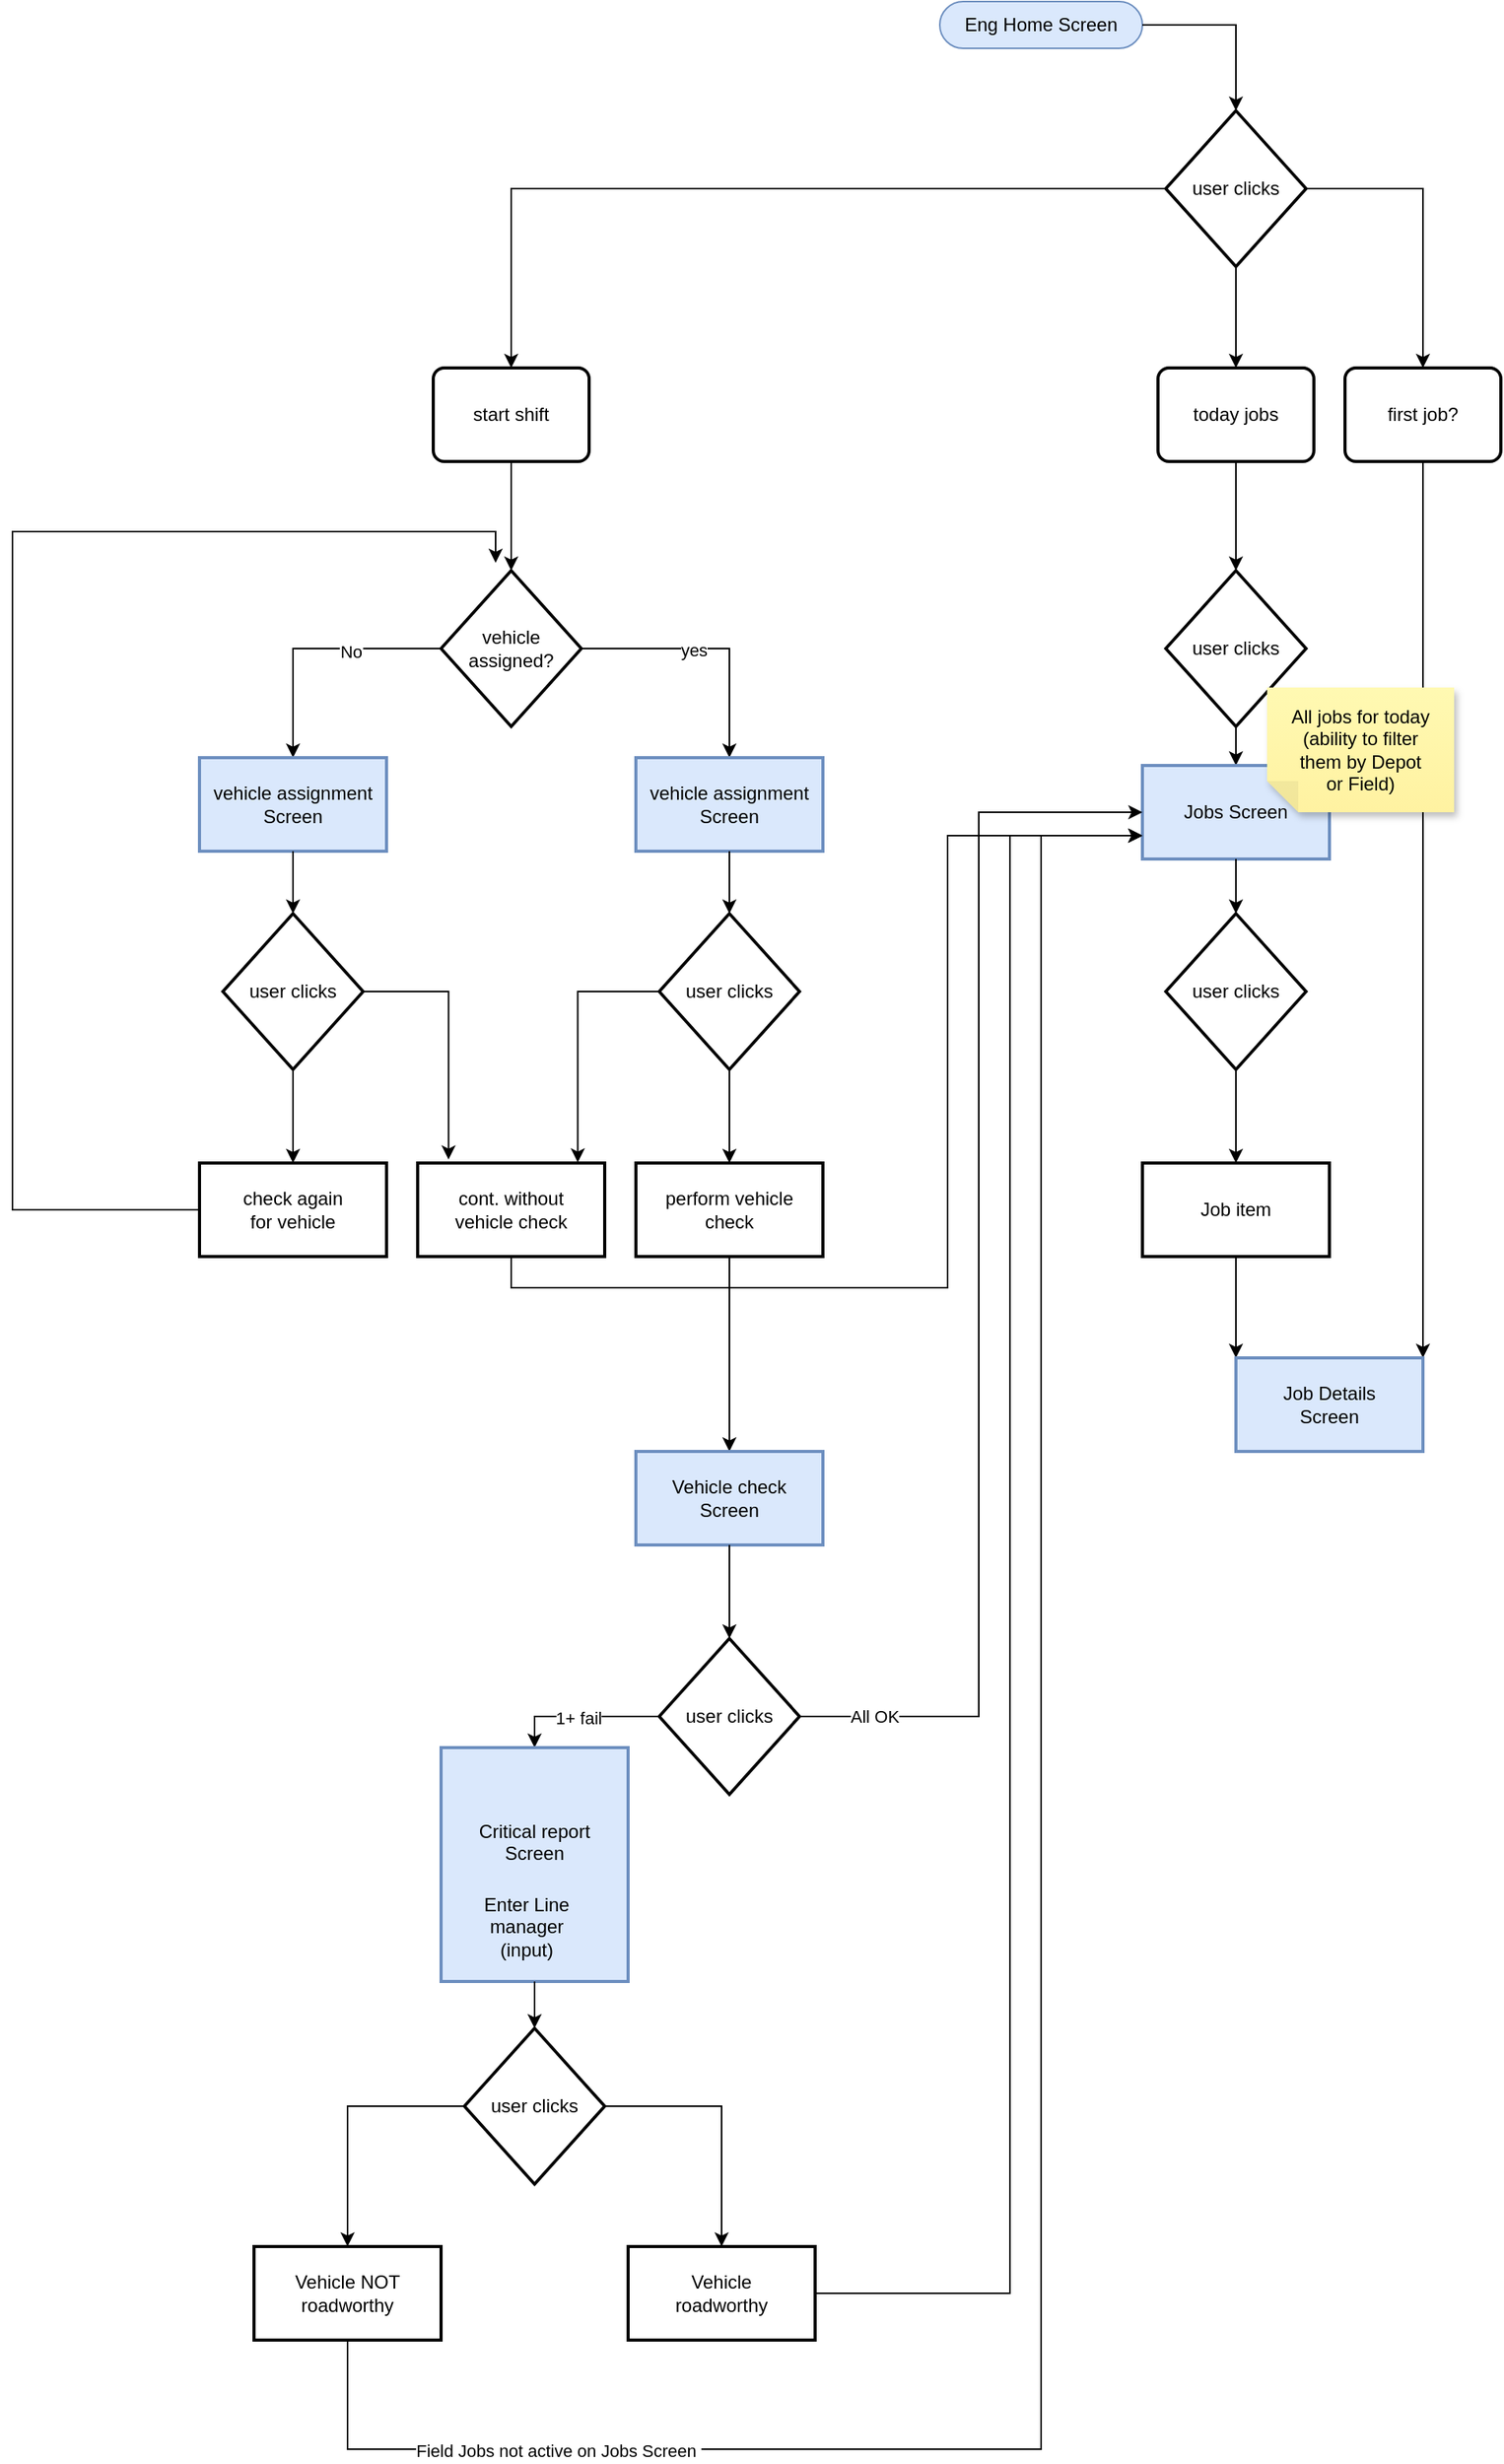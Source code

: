 <mxfile version="22.1.5" type="github">
  <diagram id="kgpKYQtTHZ0yAKxKKP6v" name="Page-1">
    <mxGraphModel dx="2386" dy="1653" grid="1" gridSize="10" guides="1" tooltips="1" connect="1" arrows="1" fold="1" page="1" pageScale="1" pageWidth="850" pageHeight="1100" math="0" shadow="0">
      <root>
        <mxCell id="0" />
        <mxCell id="1" parent="0" />
        <mxCell id="PvGmognT5EnWfmdFGkZc-1" value="Eng Home Screen" style="html=1;dashed=0;whiteSpace=wrap;shape=mxgraph.dfd.start;fillColor=#dae8fc;strokeColor=#6c8ebf;" parent="1" vertex="1">
          <mxGeometry x="135" y="30" width="130" height="30" as="geometry" />
        </mxCell>
        <mxCell id="PvGmognT5EnWfmdFGkZc-11" value="" style="edgeStyle=orthogonalEdgeStyle;rounded=0;orthogonalLoop=1;jettySize=auto;html=1;" parent="1" source="PvGmognT5EnWfmdFGkZc-8" target="PvGmognT5EnWfmdFGkZc-10" edge="1">
          <mxGeometry relative="1" as="geometry" />
        </mxCell>
        <mxCell id="PvGmognT5EnWfmdFGkZc-12" value="yes" style="edgeLabel;html=1;align=center;verticalAlign=middle;resizable=0;points=[];" parent="PvGmognT5EnWfmdFGkZc-11" vertex="1" connectable="0">
          <mxGeometry x="-0.125" y="-1" relative="1" as="geometry">
            <mxPoint as="offset" />
          </mxGeometry>
        </mxCell>
        <mxCell id="PvGmognT5EnWfmdFGkZc-34" style="edgeStyle=orthogonalEdgeStyle;rounded=0;orthogonalLoop=1;jettySize=auto;html=1;entryX=0.5;entryY=0;entryDx=0;entryDy=0;" parent="1" source="PvGmognT5EnWfmdFGkZc-8" target="PvGmognT5EnWfmdFGkZc-33" edge="1">
          <mxGeometry relative="1" as="geometry" />
        </mxCell>
        <mxCell id="PvGmognT5EnWfmdFGkZc-35" value="No" style="edgeLabel;html=1;align=center;verticalAlign=middle;resizable=0;points=[];" parent="PvGmognT5EnWfmdFGkZc-34" vertex="1" connectable="0">
          <mxGeometry x="-0.298" y="2" relative="1" as="geometry">
            <mxPoint as="offset" />
          </mxGeometry>
        </mxCell>
        <mxCell id="PvGmognT5EnWfmdFGkZc-8" value="vehicle&lt;br&gt;assigned?" style="strokeWidth=2;html=1;shape=mxgraph.flowchart.decision;whiteSpace=wrap;" parent="1" vertex="1">
          <mxGeometry x="-185" y="395" width="90" height="100" as="geometry" />
        </mxCell>
        <mxCell id="PvGmognT5EnWfmdFGkZc-10" value="vehicle assignment&lt;br&gt;Screen" style="whiteSpace=wrap;html=1;strokeWidth=2;fillColor=#dae8fc;strokeColor=#6c8ebf;" parent="1" vertex="1">
          <mxGeometry x="-60" y="515" width="120" height="60" as="geometry" />
        </mxCell>
        <mxCell id="3YgIs-ONGYep-g5zf4NA-14" style="edgeStyle=orthogonalEdgeStyle;rounded=0;orthogonalLoop=1;jettySize=auto;html=1;entryX=0;entryY=0.75;entryDx=0;entryDy=0;exitX=0.5;exitY=1;exitDx=0;exitDy=0;" edge="1" parent="1" source="PvGmognT5EnWfmdFGkZc-13" target="PvGmognT5EnWfmdFGkZc-47">
          <mxGeometry relative="1" as="geometry">
            <Array as="points">
              <mxPoint x="-140" y="855" />
              <mxPoint x="140" y="855" />
              <mxPoint x="140" y="565" />
            </Array>
          </mxGeometry>
        </mxCell>
        <mxCell id="PvGmognT5EnWfmdFGkZc-13" value="cont. without&lt;br&gt;vehicle check" style="whiteSpace=wrap;html=1;strokeWidth=2;" parent="1" vertex="1">
          <mxGeometry x="-200" y="775" width="120" height="60" as="geometry" />
        </mxCell>
        <mxCell id="PvGmognT5EnWfmdFGkZc-27" style="edgeStyle=orthogonalEdgeStyle;rounded=0;orthogonalLoop=1;jettySize=auto;html=1;entryX=0.5;entryY=0;entryDx=0;entryDy=0;" parent="1" source="PvGmognT5EnWfmdFGkZc-22" target="PvGmognT5EnWfmdFGkZc-24" edge="1">
          <mxGeometry relative="1" as="geometry" />
        </mxCell>
        <mxCell id="PvGmognT5EnWfmdFGkZc-28" style="edgeStyle=orthogonalEdgeStyle;rounded=0;orthogonalLoop=1;jettySize=auto;html=1;entryX=0.5;entryY=0;entryDx=0;entryDy=0;" parent="1" source="PvGmognT5EnWfmdFGkZc-22" target="PvGmognT5EnWfmdFGkZc-23" edge="1">
          <mxGeometry relative="1" as="geometry" />
        </mxCell>
        <mxCell id="PvGmognT5EnWfmdFGkZc-29" style="edgeStyle=orthogonalEdgeStyle;rounded=0;orthogonalLoop=1;jettySize=auto;html=1;entryX=0.5;entryY=0;entryDx=0;entryDy=0;" parent="1" source="PvGmognT5EnWfmdFGkZc-22" target="PvGmognT5EnWfmdFGkZc-25" edge="1">
          <mxGeometry relative="1" as="geometry" />
        </mxCell>
        <mxCell id="PvGmognT5EnWfmdFGkZc-22" value="user clicks" style="strokeWidth=2;html=1;shape=mxgraph.flowchart.decision;whiteSpace=wrap;" parent="1" vertex="1">
          <mxGeometry x="280" y="100" width="90" height="100" as="geometry" />
        </mxCell>
        <mxCell id="PvGmognT5EnWfmdFGkZc-23" value="start shift" style="rounded=1;whiteSpace=wrap;html=1;absoluteArcSize=1;arcSize=14;strokeWidth=2;" parent="1" vertex="1">
          <mxGeometry x="-190" y="265" width="100" height="60" as="geometry" />
        </mxCell>
        <mxCell id="PvGmognT5EnWfmdFGkZc-24" value="today jobs" style="rounded=1;whiteSpace=wrap;html=1;absoluteArcSize=1;arcSize=14;strokeWidth=2;" parent="1" vertex="1">
          <mxGeometry x="275" y="265" width="100" height="60" as="geometry" />
        </mxCell>
        <mxCell id="PvGmognT5EnWfmdFGkZc-57" style="edgeStyle=orthogonalEdgeStyle;rounded=0;orthogonalLoop=1;jettySize=auto;html=1;entryX=1;entryY=0;entryDx=0;entryDy=0;" parent="1" source="PvGmognT5EnWfmdFGkZc-25" target="PvGmognT5EnWfmdFGkZc-56" edge="1">
          <mxGeometry relative="1" as="geometry" />
        </mxCell>
        <mxCell id="PvGmognT5EnWfmdFGkZc-25" value="first job?" style="rounded=1;whiteSpace=wrap;html=1;absoluteArcSize=1;arcSize=14;strokeWidth=2;" parent="1" vertex="1">
          <mxGeometry x="395" y="265" width="100" height="60" as="geometry" />
        </mxCell>
        <mxCell id="PvGmognT5EnWfmdFGkZc-30" style="edgeStyle=orthogonalEdgeStyle;rounded=0;orthogonalLoop=1;jettySize=auto;html=1;entryX=0.5;entryY=0;entryDx=0;entryDy=0;entryPerimeter=0;" parent="1" source="PvGmognT5EnWfmdFGkZc-1" target="PvGmognT5EnWfmdFGkZc-22" edge="1">
          <mxGeometry relative="1" as="geometry" />
        </mxCell>
        <mxCell id="PvGmognT5EnWfmdFGkZc-31" style="edgeStyle=orthogonalEdgeStyle;rounded=0;orthogonalLoop=1;jettySize=auto;html=1;entryX=0.5;entryY=0;entryDx=0;entryDy=0;entryPerimeter=0;" parent="1" source="PvGmognT5EnWfmdFGkZc-23" target="PvGmognT5EnWfmdFGkZc-8" edge="1">
          <mxGeometry relative="1" as="geometry" />
        </mxCell>
        <mxCell id="PvGmognT5EnWfmdFGkZc-42" style="edgeStyle=orthogonalEdgeStyle;rounded=0;orthogonalLoop=1;jettySize=auto;html=1;entryX=0.5;entryY=0;entryDx=0;entryDy=0;" parent="1" source="PvGmognT5EnWfmdFGkZc-32" target="PvGmognT5EnWfmdFGkZc-41" edge="1">
          <mxGeometry relative="1" as="geometry" />
        </mxCell>
        <mxCell id="PvGmognT5EnWfmdFGkZc-32" value="user clicks" style="strokeWidth=2;html=1;shape=mxgraph.flowchart.decision;whiteSpace=wrap;" parent="1" vertex="1">
          <mxGeometry x="-45" y="615" width="90" height="100" as="geometry" />
        </mxCell>
        <mxCell id="PvGmognT5EnWfmdFGkZc-33" value="vehicle assignment&lt;br&gt;Screen" style="whiteSpace=wrap;html=1;strokeWidth=2;fillColor=#dae8fc;strokeColor=#6c8ebf;" parent="1" vertex="1">
          <mxGeometry x="-340" y="515" width="120" height="60" as="geometry" />
        </mxCell>
        <mxCell id="PvGmognT5EnWfmdFGkZc-36" style="edgeStyle=orthogonalEdgeStyle;rounded=0;orthogonalLoop=1;jettySize=auto;html=1;entryX=0.5;entryY=0;entryDx=0;entryDy=0;entryPerimeter=0;" parent="1" source="PvGmognT5EnWfmdFGkZc-10" target="PvGmognT5EnWfmdFGkZc-32" edge="1">
          <mxGeometry relative="1" as="geometry" />
        </mxCell>
        <mxCell id="PvGmognT5EnWfmdFGkZc-44" style="edgeStyle=orthogonalEdgeStyle;rounded=0;orthogonalLoop=1;jettySize=auto;html=1;entryX=0.5;entryY=0;entryDx=0;entryDy=0;" parent="1" source="PvGmognT5EnWfmdFGkZc-37" target="PvGmognT5EnWfmdFGkZc-43" edge="1">
          <mxGeometry relative="1" as="geometry" />
        </mxCell>
        <mxCell id="PvGmognT5EnWfmdFGkZc-37" value="user clicks" style="strokeWidth=2;html=1;shape=mxgraph.flowchart.decision;whiteSpace=wrap;" parent="1" vertex="1">
          <mxGeometry x="-325" y="615" width="90" height="100" as="geometry" />
        </mxCell>
        <mxCell id="PvGmognT5EnWfmdFGkZc-38" style="edgeStyle=orthogonalEdgeStyle;rounded=0;orthogonalLoop=1;jettySize=auto;html=1;entryX=0.5;entryY=0;entryDx=0;entryDy=0;entryPerimeter=0;" parent="1" source="PvGmognT5EnWfmdFGkZc-33" target="PvGmognT5EnWfmdFGkZc-37" edge="1">
          <mxGeometry relative="1" as="geometry" />
        </mxCell>
        <mxCell id="3YgIs-ONGYep-g5zf4NA-2" style="edgeStyle=orthogonalEdgeStyle;rounded=0;orthogonalLoop=1;jettySize=auto;html=1;entryX=0.5;entryY=0;entryDx=0;entryDy=0;" edge="1" parent="1" source="PvGmognT5EnWfmdFGkZc-41" target="3YgIs-ONGYep-g5zf4NA-1">
          <mxGeometry relative="1" as="geometry" />
        </mxCell>
        <mxCell id="PvGmognT5EnWfmdFGkZc-41" value="perform vehicle &lt;br&gt;check" style="whiteSpace=wrap;html=1;strokeWidth=2;" parent="1" vertex="1">
          <mxGeometry x="-60" y="775" width="120" height="60" as="geometry" />
        </mxCell>
        <mxCell id="PvGmognT5EnWfmdFGkZc-59" style="edgeStyle=orthogonalEdgeStyle;rounded=0;orthogonalLoop=1;jettySize=auto;html=1;" parent="1" source="PvGmognT5EnWfmdFGkZc-43" edge="1">
          <mxGeometry relative="1" as="geometry">
            <mxPoint x="-150" y="390" as="targetPoint" />
            <Array as="points">
              <mxPoint x="-460" y="805" />
              <mxPoint x="-460" y="370" />
            </Array>
          </mxGeometry>
        </mxCell>
        <mxCell id="PvGmognT5EnWfmdFGkZc-43" value="check again&lt;br&gt;for vehicle" style="whiteSpace=wrap;html=1;strokeWidth=2;" parent="1" vertex="1">
          <mxGeometry x="-340" y="775" width="120" height="60" as="geometry" />
        </mxCell>
        <mxCell id="PvGmognT5EnWfmdFGkZc-48" style="edgeStyle=orthogonalEdgeStyle;rounded=0;orthogonalLoop=1;jettySize=auto;html=1;entryX=0.5;entryY=0;entryDx=0;entryDy=0;" parent="1" source="PvGmognT5EnWfmdFGkZc-45" target="PvGmognT5EnWfmdFGkZc-47" edge="1">
          <mxGeometry relative="1" as="geometry" />
        </mxCell>
        <mxCell id="PvGmognT5EnWfmdFGkZc-45" value="user clicks" style="strokeWidth=2;html=1;shape=mxgraph.flowchart.decision;whiteSpace=wrap;" parent="1" vertex="1">
          <mxGeometry x="280" y="395" width="90" height="100" as="geometry" />
        </mxCell>
        <mxCell id="PvGmognT5EnWfmdFGkZc-46" style="edgeStyle=orthogonalEdgeStyle;rounded=0;orthogonalLoop=1;jettySize=auto;html=1;entryX=0.5;entryY=0;entryDx=0;entryDy=0;entryPerimeter=0;" parent="1" source="PvGmognT5EnWfmdFGkZc-24" target="PvGmognT5EnWfmdFGkZc-45" edge="1">
          <mxGeometry relative="1" as="geometry" />
        </mxCell>
        <mxCell id="PvGmognT5EnWfmdFGkZc-47" value="Jobs Screen" style="whiteSpace=wrap;html=1;strokeWidth=2;fillColor=#dae8fc;strokeColor=#6c8ebf;" parent="1" vertex="1">
          <mxGeometry x="265" y="520" width="120" height="60" as="geometry" />
        </mxCell>
        <mxCell id="PvGmognT5EnWfmdFGkZc-49" value="All jobs for today&lt;br&gt;(ability to filter&lt;br&gt;them by Depot&lt;br&gt;or Field)" style="shape=note;whiteSpace=wrap;html=1;backgroundOutline=1;fontColor=#000000;darkOpacity=0.05;fillColor=#FFF9B2;strokeColor=none;fillStyle=solid;direction=west;gradientDirection=north;gradientColor=#FFF2A1;shadow=1;size=20;pointerEvents=1;" parent="1" vertex="1">
          <mxGeometry x="345" y="470" width="120" height="80" as="geometry" />
        </mxCell>
        <mxCell id="PvGmognT5EnWfmdFGkZc-55" style="edgeStyle=orthogonalEdgeStyle;rounded=0;orthogonalLoop=1;jettySize=auto;html=1;entryX=0.5;entryY=0;entryDx=0;entryDy=0;" parent="1" source="PvGmognT5EnWfmdFGkZc-50" target="PvGmognT5EnWfmdFGkZc-54" edge="1">
          <mxGeometry relative="1" as="geometry" />
        </mxCell>
        <mxCell id="PvGmognT5EnWfmdFGkZc-50" value="user clicks" style="strokeWidth=2;html=1;shape=mxgraph.flowchart.decision;whiteSpace=wrap;" parent="1" vertex="1">
          <mxGeometry x="280" y="615" width="90" height="100" as="geometry" />
        </mxCell>
        <mxCell id="PvGmognT5EnWfmdFGkZc-51" style="edgeStyle=orthogonalEdgeStyle;rounded=0;orthogonalLoop=1;jettySize=auto;html=1;entryX=0.5;entryY=0;entryDx=0;entryDy=0;entryPerimeter=0;" parent="1" source="PvGmognT5EnWfmdFGkZc-47" target="PvGmognT5EnWfmdFGkZc-50" edge="1">
          <mxGeometry relative="1" as="geometry" />
        </mxCell>
        <mxCell id="PvGmognT5EnWfmdFGkZc-52" style="edgeStyle=orthogonalEdgeStyle;rounded=0;orthogonalLoop=1;jettySize=auto;html=1;entryX=0.165;entryY=-0.037;entryDx=0;entryDy=0;entryPerimeter=0;" parent="1" source="PvGmognT5EnWfmdFGkZc-37" target="PvGmognT5EnWfmdFGkZc-13" edge="1">
          <mxGeometry relative="1" as="geometry" />
        </mxCell>
        <mxCell id="PvGmognT5EnWfmdFGkZc-53" style="edgeStyle=orthogonalEdgeStyle;rounded=0;orthogonalLoop=1;jettySize=auto;html=1;entryX=0.856;entryY=-0.006;entryDx=0;entryDy=0;entryPerimeter=0;" parent="1" source="PvGmognT5EnWfmdFGkZc-32" target="PvGmognT5EnWfmdFGkZc-13" edge="1">
          <mxGeometry relative="1" as="geometry" />
        </mxCell>
        <mxCell id="PvGmognT5EnWfmdFGkZc-58" style="edgeStyle=orthogonalEdgeStyle;rounded=0;orthogonalLoop=1;jettySize=auto;html=1;entryX=0;entryY=0;entryDx=0;entryDy=0;" parent="1" source="PvGmognT5EnWfmdFGkZc-54" target="PvGmognT5EnWfmdFGkZc-56" edge="1">
          <mxGeometry relative="1" as="geometry" />
        </mxCell>
        <mxCell id="PvGmognT5EnWfmdFGkZc-54" value="Job item" style="whiteSpace=wrap;html=1;strokeWidth=2;" parent="1" vertex="1">
          <mxGeometry x="265" y="775" width="120" height="60" as="geometry" />
        </mxCell>
        <mxCell id="PvGmognT5EnWfmdFGkZc-56" value="Job Details&lt;br&gt;Screen" style="whiteSpace=wrap;html=1;strokeWidth=2;fillColor=#dae8fc;strokeColor=#6c8ebf;" parent="1" vertex="1">
          <mxGeometry x="325" y="900" width="120" height="60" as="geometry" />
        </mxCell>
        <mxCell id="3YgIs-ONGYep-g5zf4NA-1" value="Vehicle check&lt;br&gt;Screen" style="whiteSpace=wrap;html=1;strokeWidth=2;fillColor=#dae8fc;strokeColor=#6c8ebf;" vertex="1" parent="1">
          <mxGeometry x="-60" y="960" width="120" height="60" as="geometry" />
        </mxCell>
        <mxCell id="3YgIs-ONGYep-g5zf4NA-6" value="" style="edgeStyle=orthogonalEdgeStyle;rounded=0;orthogonalLoop=1;jettySize=auto;html=1;entryX=0.5;entryY=0;entryDx=0;entryDy=0;" edge="1" parent="1" source="3YgIs-ONGYep-g5zf4NA-3" target="3YgIs-ONGYep-g5zf4NA-5">
          <mxGeometry relative="1" as="geometry" />
        </mxCell>
        <mxCell id="3YgIs-ONGYep-g5zf4NA-7" value="1+ fail" style="edgeLabel;html=1;align=center;verticalAlign=middle;resizable=0;points=[];" vertex="1" connectable="0" parent="3YgIs-ONGYep-g5zf4NA-6">
          <mxGeometry x="0.037" y="1" relative="1" as="geometry">
            <mxPoint as="offset" />
          </mxGeometry>
        </mxCell>
        <mxCell id="3YgIs-ONGYep-g5zf4NA-10" style="edgeStyle=orthogonalEdgeStyle;rounded=0;orthogonalLoop=1;jettySize=auto;html=1;entryX=0;entryY=0.5;entryDx=0;entryDy=0;" edge="1" parent="1" source="3YgIs-ONGYep-g5zf4NA-3" target="PvGmognT5EnWfmdFGkZc-47">
          <mxGeometry relative="1" as="geometry">
            <Array as="points">
              <mxPoint x="160" y="1130" />
              <mxPoint x="160" y="550" />
            </Array>
          </mxGeometry>
        </mxCell>
        <mxCell id="3YgIs-ONGYep-g5zf4NA-11" value="All OK" style="edgeLabel;html=1;align=center;verticalAlign=middle;resizable=0;points=[];" vertex="1" connectable="0" parent="3YgIs-ONGYep-g5zf4NA-10">
          <mxGeometry x="-0.88" relative="1" as="geometry">
            <mxPoint as="offset" />
          </mxGeometry>
        </mxCell>
        <mxCell id="3YgIs-ONGYep-g5zf4NA-3" value="user clicks" style="strokeWidth=2;html=1;shape=mxgraph.flowchart.decision;whiteSpace=wrap;" vertex="1" parent="1">
          <mxGeometry x="-45" y="1080" width="90" height="100" as="geometry" />
        </mxCell>
        <mxCell id="3YgIs-ONGYep-g5zf4NA-4" style="edgeStyle=orthogonalEdgeStyle;rounded=0;orthogonalLoop=1;jettySize=auto;html=1;entryX=0.5;entryY=0;entryDx=0;entryDy=0;entryPerimeter=0;" edge="1" parent="1" source="3YgIs-ONGYep-g5zf4NA-1" target="3YgIs-ONGYep-g5zf4NA-3">
          <mxGeometry relative="1" as="geometry" />
        </mxCell>
        <mxCell id="3YgIs-ONGYep-g5zf4NA-5" value="Critical report&lt;br&gt;Screen&lt;br&gt;&lt;br&gt;&lt;br&gt;" style="whiteSpace=wrap;html=1;strokeWidth=2;fillColor=#dae8fc;strokeColor=#6c8ebf;" vertex="1" parent="1">
          <mxGeometry x="-185" y="1150" width="120" height="150" as="geometry" />
        </mxCell>
        <mxCell id="3YgIs-ONGYep-g5zf4NA-16" value="" style="edgeStyle=orthogonalEdgeStyle;rounded=0;orthogonalLoop=1;jettySize=auto;html=1;" edge="1" parent="1" source="3YgIs-ONGYep-g5zf4NA-12" target="3YgIs-ONGYep-g5zf4NA-15">
          <mxGeometry relative="1" as="geometry" />
        </mxCell>
        <mxCell id="3YgIs-ONGYep-g5zf4NA-18" value="" style="edgeStyle=orthogonalEdgeStyle;rounded=0;orthogonalLoop=1;jettySize=auto;html=1;" edge="1" parent="1" source="3YgIs-ONGYep-g5zf4NA-12" target="3YgIs-ONGYep-g5zf4NA-17">
          <mxGeometry relative="1" as="geometry" />
        </mxCell>
        <mxCell id="3YgIs-ONGYep-g5zf4NA-12" value="user clicks" style="strokeWidth=2;html=1;shape=mxgraph.flowchart.decision;whiteSpace=wrap;" vertex="1" parent="1">
          <mxGeometry x="-170" y="1330" width="90" height="100" as="geometry" />
        </mxCell>
        <mxCell id="3YgIs-ONGYep-g5zf4NA-13" style="edgeStyle=orthogonalEdgeStyle;rounded=0;orthogonalLoop=1;jettySize=auto;html=1;entryX=0.5;entryY=0;entryDx=0;entryDy=0;entryPerimeter=0;" edge="1" parent="1" source="3YgIs-ONGYep-g5zf4NA-5" target="3YgIs-ONGYep-g5zf4NA-12">
          <mxGeometry relative="1" as="geometry" />
        </mxCell>
        <mxCell id="3YgIs-ONGYep-g5zf4NA-21" style="edgeStyle=orthogonalEdgeStyle;rounded=0;orthogonalLoop=1;jettySize=auto;html=1;entryX=0;entryY=0.75;entryDx=0;entryDy=0;exitX=0.5;exitY=1;exitDx=0;exitDy=0;" edge="1" parent="1" source="3YgIs-ONGYep-g5zf4NA-15" target="PvGmognT5EnWfmdFGkZc-47">
          <mxGeometry relative="1" as="geometry">
            <Array as="points">
              <mxPoint x="-245" y="1600" />
              <mxPoint x="200" y="1600" />
              <mxPoint x="200" y="565" />
            </Array>
          </mxGeometry>
        </mxCell>
        <mxCell id="3YgIs-ONGYep-g5zf4NA-22" value="Field Jobs not active on Jobs Screen&amp;nbsp;" style="edgeLabel;html=1;align=center;verticalAlign=middle;resizable=0;points=[];" vertex="1" connectable="0" parent="3YgIs-ONGYep-g5zf4NA-21">
          <mxGeometry x="-0.747" y="-1" relative="1" as="geometry">
            <mxPoint as="offset" />
          </mxGeometry>
        </mxCell>
        <mxCell id="3YgIs-ONGYep-g5zf4NA-15" value="Vehicle NOT&lt;br&gt;roadworthy" style="whiteSpace=wrap;html=1;strokeWidth=2;" vertex="1" parent="1">
          <mxGeometry x="-305" y="1470" width="120" height="60" as="geometry" />
        </mxCell>
        <mxCell id="3YgIs-ONGYep-g5zf4NA-20" style="edgeStyle=orthogonalEdgeStyle;rounded=0;orthogonalLoop=1;jettySize=auto;html=1;entryX=0;entryY=0.75;entryDx=0;entryDy=0;" edge="1" parent="1" source="3YgIs-ONGYep-g5zf4NA-17" target="PvGmognT5EnWfmdFGkZc-47">
          <mxGeometry relative="1" as="geometry">
            <Array as="points">
              <mxPoint x="180" y="1500" />
              <mxPoint x="180" y="565" />
            </Array>
          </mxGeometry>
        </mxCell>
        <mxCell id="3YgIs-ONGYep-g5zf4NA-17" value="Vehicle&lt;br&gt;roadworthy" style="whiteSpace=wrap;html=1;strokeWidth=2;" vertex="1" parent="1">
          <mxGeometry x="-65" y="1470" width="120" height="60" as="geometry" />
        </mxCell>
        <mxCell id="3YgIs-ONGYep-g5zf4NA-19" value="Enter Line manager&lt;br&gt;(input)" style="text;strokeColor=none;align=center;fillColor=none;html=1;verticalAlign=middle;whiteSpace=wrap;rounded=0;" vertex="1" parent="1">
          <mxGeometry x="-160" y="1230" width="60" height="70" as="geometry" />
        </mxCell>
      </root>
    </mxGraphModel>
  </diagram>
</mxfile>
